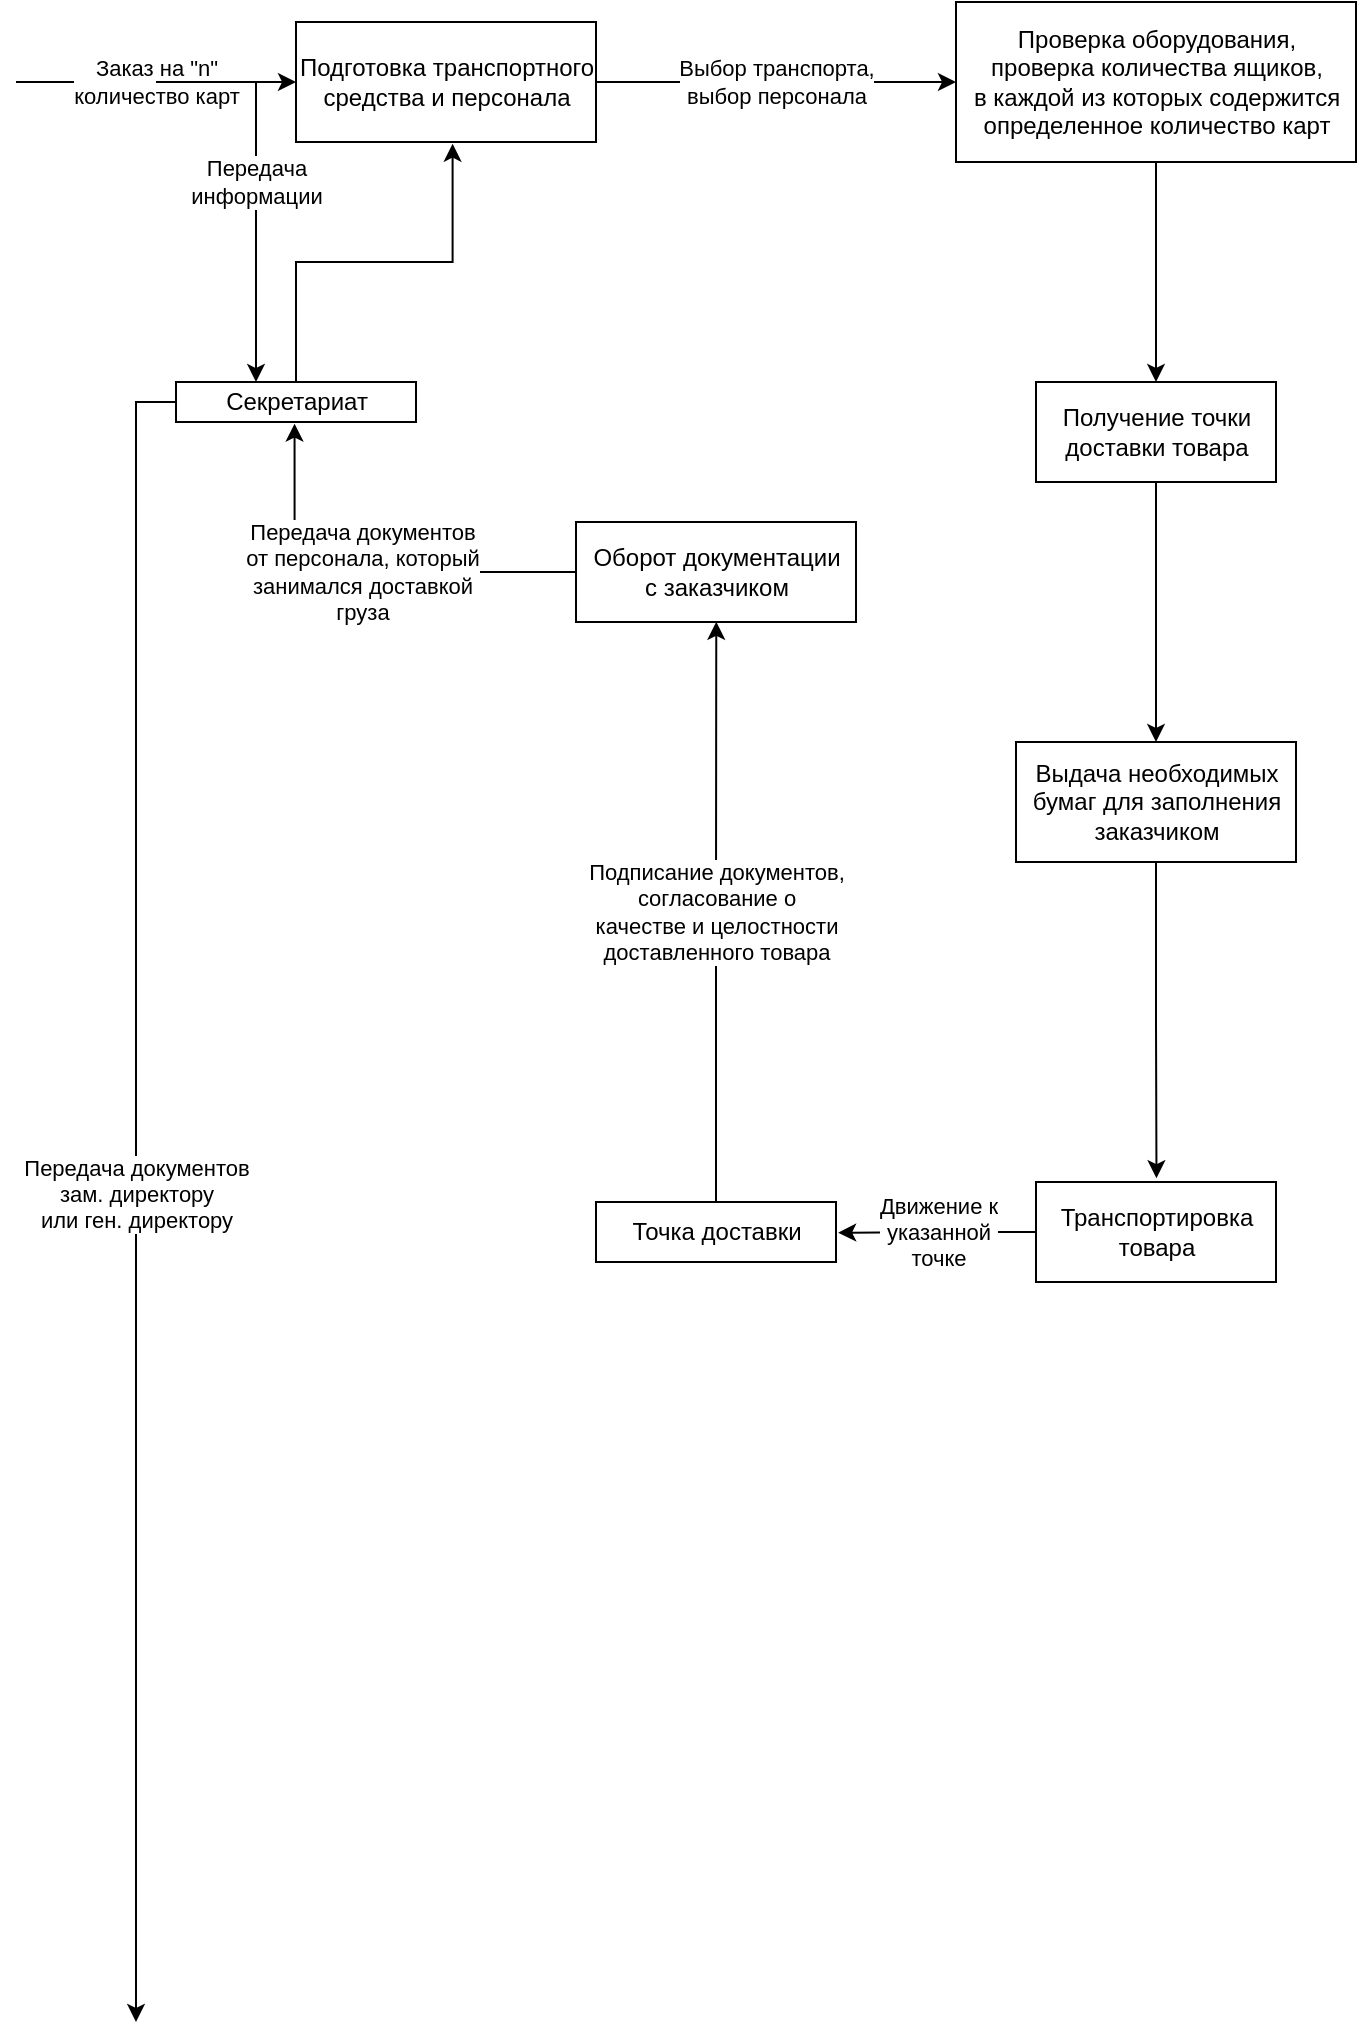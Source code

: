 <mxfile version="12.2.3" type="google" pages="1"><diagram id="pfwCP_86Dlb95j5iQuzF" name="Page-1"><mxGraphModel dx="798" dy="581" grid="1" gridSize="10" guides="1" tooltips="1" connect="1" arrows="1" fold="1" page="1" pageScale="1" pageWidth="827" pageHeight="1169" math="0" shadow="0"><root><mxCell id="0"/><mxCell id="1" parent="0"/><mxCell id="tC9hrofdMjfqFQtYa5sG-16" value="Выбор транспорта,&lt;br&gt;выбор персонала" style="edgeStyle=orthogonalEdgeStyle;rounded=0;orthogonalLoop=1;jettySize=auto;html=1;" edge="1" parent="1" source="tC9hrofdMjfqFQtYa5sG-13" target="tC9hrofdMjfqFQtYa5sG-14"><mxGeometry relative="1" as="geometry"/></mxCell><mxCell id="tC9hrofdMjfqFQtYa5sG-19" value="Заказ на &quot;n&quot;&lt;br&gt;количество карт" style="rounded=0;orthogonalLoop=1;jettySize=auto;html=1;edgeStyle=orthogonalEdgeStyle;" edge="1" parent="1" target="tC9hrofdMjfqFQtYa5sG-13"><mxGeometry relative="1" as="geometry"><mxPoint x="10" y="190" as="sourcePoint"/><Array as="points"><mxPoint x="90" y="190"/><mxPoint x="90" y="190"/></Array></mxGeometry></mxCell><mxCell id="tC9hrofdMjfqFQtYa5sG-13" value="" style="verticalLabelPosition=bottom;verticalAlign=top;html=1;shape=mxgraph.basic.rect;fillColor2=none;strokeWidth=1;size=20;indent=5;shadow=0;" vertex="1" parent="1"><mxGeometry x="150" y="160" width="150" height="60" as="geometry"/></mxCell><mxCell id="tC9hrofdMjfqFQtYa5sG-9" value="Подготовка транспортного &lt;br&gt;средства и персонала" style="text;html=1;resizable=0;autosize=1;align=center;verticalAlign=middle;points=[];fillColor=none;strokeColor=none;rounded=0;shadow=0;" vertex="1" parent="1"><mxGeometry x="140" y="175" width="170" height="30" as="geometry"/></mxCell><mxCell id="tC9hrofdMjfqFQtYa5sG-33" style="edgeStyle=orthogonalEdgeStyle;rounded=0;orthogonalLoop=1;jettySize=auto;html=1;" edge="1" parent="1" source="tC9hrofdMjfqFQtYa5sG-15" target="tC9hrofdMjfqFQtYa5sG-28"><mxGeometry relative="1" as="geometry"/></mxCell><mxCell id="tC9hrofdMjfqFQtYa5sG-15" value="" style="verticalLabelPosition=bottom;verticalAlign=top;html=1;shape=mxgraph.basic.rect;fillColor2=none;strokeWidth=1;size=20;indent=5;shadow=0;" vertex="1" parent="1"><mxGeometry x="480" y="150" width="200" height="80" as="geometry"/></mxCell><mxCell id="tC9hrofdMjfqFQtYa5sG-14" value="Проверка оборудования, &lt;br&gt;проверка количества ящиков, &lt;br&gt;в каждой из которых содержится &lt;br&gt;определенное количество карт" style="text;html=1;resizable=0;autosize=1;align=center;verticalAlign=middle;points=[];fillColor=none;strokeColor=none;rounded=0;shadow=0;" vertex="1" parent="1"><mxGeometry x="480" y="160" width="200" height="60" as="geometry"/></mxCell><mxCell id="tC9hrofdMjfqFQtYa5sG-46" style="edgeStyle=orthogonalEdgeStyle;rounded=0;orthogonalLoop=1;jettySize=auto;html=1;entryX=0.522;entryY=1.014;entryDx=0;entryDy=0;entryPerimeter=0;" edge="1" parent="1" source="tC9hrofdMjfqFQtYa5sG-27" target="tC9hrofdMjfqFQtYa5sG-13"><mxGeometry relative="1" as="geometry"/></mxCell><mxCell id="tC9hrofdMjfqFQtYa5sG-49" value="Передача документов&lt;br&gt;зам. директору&lt;br&gt;или ген. директору" style="edgeStyle=orthogonalEdgeStyle;rounded=0;orthogonalLoop=1;jettySize=auto;html=1;" edge="1" parent="1" source="tC9hrofdMjfqFQtYa5sG-27"><mxGeometry relative="1" as="geometry"><mxPoint x="70" y="1160" as="targetPoint"/></mxGeometry></mxCell><mxCell id="tC9hrofdMjfqFQtYa5sG-50" value="Передача&lt;br&gt;информации" style="edgeStyle=orthogonalEdgeStyle;rounded=0;orthogonalLoop=1;jettySize=auto;html=1;" edge="1" parent="1" target="tC9hrofdMjfqFQtYa5sG-27"><mxGeometry relative="1" as="geometry"><mxPoint x="80" y="190" as="sourcePoint"/><Array as="points"><mxPoint x="130" y="190"/></Array></mxGeometry></mxCell><mxCell id="tC9hrofdMjfqFQtYa5sG-27" value="" style="verticalLabelPosition=bottom;verticalAlign=top;html=1;shape=mxgraph.basic.rect;fillColor2=none;strokeWidth=1;size=20;indent=5;shadow=0;" vertex="1" parent="1"><mxGeometry x="90" y="340" width="120" height="20" as="geometry"/></mxCell><mxCell id="tC9hrofdMjfqFQtYa5sG-20" value="Секретариат" style="text;html=1;resizable=0;autosize=1;align=center;verticalAlign=middle;points=[];fillColor=none;strokeColor=none;rounded=0;shadow=0;" vertex="1" parent="1"><mxGeometry x="105" y="340" width="90" height="20" as="geometry"/></mxCell><mxCell id="tC9hrofdMjfqFQtYa5sG-34" style="edgeStyle=orthogonalEdgeStyle;rounded=0;orthogonalLoop=1;jettySize=auto;html=1;entryX=0.5;entryY=0;entryDx=0;entryDy=0;entryPerimeter=0;" edge="1" parent="1" source="tC9hrofdMjfqFQtYa5sG-28" target="tC9hrofdMjfqFQtYa5sG-30"><mxGeometry relative="1" as="geometry"/></mxCell><mxCell id="tC9hrofdMjfqFQtYa5sG-28" value="" style="verticalLabelPosition=bottom;verticalAlign=top;html=1;shape=mxgraph.basic.rect;fillColor2=none;strokeWidth=1;size=20;indent=5;shadow=0;" vertex="1" parent="1"><mxGeometry x="520" y="340" width="120" height="50" as="geometry"/></mxCell><mxCell id="tC9hrofdMjfqFQtYa5sG-22" value="Получение точки&lt;br&gt;доставки товара" style="text;html=1;resizable=0;autosize=1;align=center;verticalAlign=middle;points=[];fillColor=none;strokeColor=none;rounded=0;shadow=0;" vertex="1" parent="1"><mxGeometry x="525" y="350" width="110" height="30" as="geometry"/></mxCell><mxCell id="tC9hrofdMjfqFQtYa5sG-43" value="Передача документов&lt;br&gt;от персонала, который&lt;br&gt;занимался доставкой&lt;br&gt;груза" style="edgeStyle=orthogonalEdgeStyle;rounded=0;orthogonalLoop=1;jettySize=auto;html=1;entryX=0.492;entryY=1.041;entryDx=0;entryDy=0;entryPerimeter=0;" edge="1" parent="1" source="tC9hrofdMjfqFQtYa5sG-29" target="tC9hrofdMjfqFQtYa5sG-20"><mxGeometry relative="1" as="geometry"/></mxCell><mxCell id="tC9hrofdMjfqFQtYa5sG-29" value="" style="verticalLabelPosition=bottom;verticalAlign=top;html=1;shape=mxgraph.basic.rect;fillColor2=none;strokeWidth=1;size=20;indent=5;shadow=0;" vertex="1" parent="1"><mxGeometry x="290" y="410" width="140" height="50" as="geometry"/></mxCell><mxCell id="tC9hrofdMjfqFQtYa5sG-21" value="Оборот документации&lt;br&gt;с заказчиком" style="text;html=1;resizable=0;autosize=1;align=center;verticalAlign=middle;points=[];fillColor=none;strokeColor=none;rounded=0;shadow=0;" vertex="1" parent="1"><mxGeometry x="290" y="420" width="140" height="30" as="geometry"/></mxCell><mxCell id="tC9hrofdMjfqFQtYa5sG-40" style="edgeStyle=orthogonalEdgeStyle;rounded=0;orthogonalLoop=1;jettySize=auto;html=1;entryX=0.502;entryY=-0.038;entryDx=0;entryDy=0;entryPerimeter=0;" edge="1" parent="1" source="tC9hrofdMjfqFQtYa5sG-30" target="tC9hrofdMjfqFQtYa5sG-31"><mxGeometry relative="1" as="geometry"/></mxCell><mxCell id="tC9hrofdMjfqFQtYa5sG-30" value="" style="verticalLabelPosition=bottom;verticalAlign=top;html=1;shape=mxgraph.basic.rect;fillColor2=none;strokeWidth=1;size=20;indent=5;shadow=0;" vertex="1" parent="1"><mxGeometry x="510" y="520" width="140" height="60" as="geometry"/></mxCell><mxCell id="tC9hrofdMjfqFQtYa5sG-23" value="Выдача необходимых&lt;br&gt;бумаг для заполнения&lt;br&gt;заказчиком" style="text;html=1;resizable=0;autosize=1;align=center;verticalAlign=middle;points=[];fillColor=none;strokeColor=none;rounded=0;shadow=0;" vertex="1" parent="1"><mxGeometry x="510" y="525" width="140" height="50" as="geometry"/></mxCell><mxCell id="tC9hrofdMjfqFQtYa5sG-41" value="Движение к&lt;br&gt;указанной&lt;br&gt;точке" style="edgeStyle=orthogonalEdgeStyle;rounded=0;orthogonalLoop=1;jettySize=auto;html=1;entryX=1.009;entryY=0.512;entryDx=0;entryDy=0;entryPerimeter=0;" edge="1" parent="1" source="tC9hrofdMjfqFQtYa5sG-31" target="tC9hrofdMjfqFQtYa5sG-32"><mxGeometry relative="1" as="geometry"/></mxCell><mxCell id="tC9hrofdMjfqFQtYa5sG-31" value="" style="verticalLabelPosition=bottom;verticalAlign=top;html=1;shape=mxgraph.basic.rect;fillColor2=none;strokeWidth=1;size=20;indent=5;shadow=0;" vertex="1" parent="1"><mxGeometry x="520" y="740" width="120" height="50" as="geometry"/></mxCell><mxCell id="tC9hrofdMjfqFQtYa5sG-24" value="Транспортировка&lt;br&gt;товара" style="text;html=1;resizable=0;autosize=1;align=center;verticalAlign=middle;points=[];fillColor=none;strokeColor=none;rounded=0;shadow=0;" vertex="1" parent="1"><mxGeometry x="525" y="750" width="110" height="30" as="geometry"/></mxCell><mxCell id="tC9hrofdMjfqFQtYa5sG-42" value="Подписание документов,&lt;br&gt;согласование о&lt;br&gt;качестве и целостности&lt;br&gt;доставленного товара" style="edgeStyle=orthogonalEdgeStyle;rounded=0;orthogonalLoop=1;jettySize=auto;html=1;entryX=0.501;entryY=0.998;entryDx=0;entryDy=0;entryPerimeter=0;" edge="1" parent="1" source="tC9hrofdMjfqFQtYa5sG-32" target="tC9hrofdMjfqFQtYa5sG-29"><mxGeometry relative="1" as="geometry"/></mxCell><mxCell id="tC9hrofdMjfqFQtYa5sG-32" value="" style="verticalLabelPosition=bottom;verticalAlign=top;html=1;shape=mxgraph.basic.rect;fillColor2=none;strokeWidth=1;size=20;indent=5;shadow=0;" vertex="1" parent="1"><mxGeometry x="300" y="750" width="120" height="30" as="geometry"/></mxCell><mxCell id="tC9hrofdMjfqFQtYa5sG-25" value="Точка доставки" style="text;html=1;resizable=0;autosize=1;align=center;verticalAlign=middle;points=[];fillColor=none;strokeColor=none;rounded=0;shadow=0;" vertex="1" parent="1"><mxGeometry x="310" y="755" width="100" height="20" as="geometry"/></mxCell></root></mxGraphModel></diagram></mxfile>